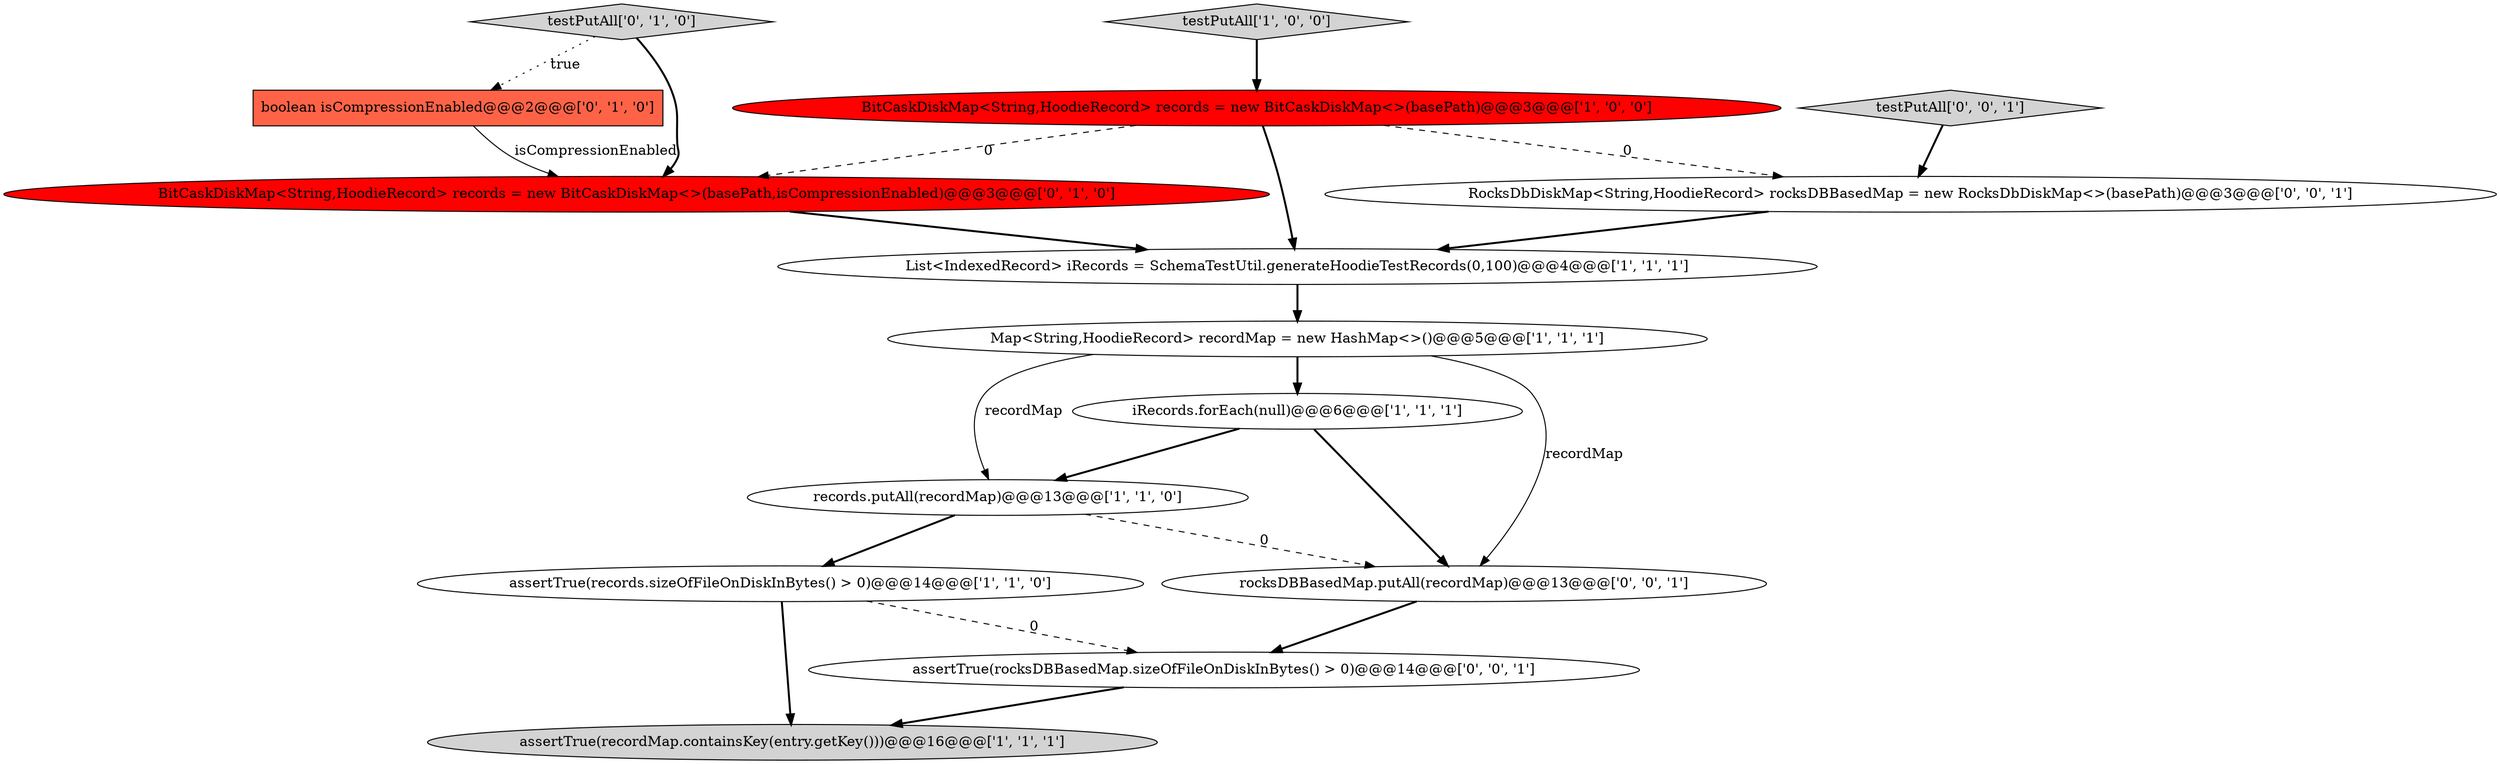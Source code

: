 digraph {
13 [style = filled, label = "RocksDbDiskMap<String,HoodieRecord> rocksDBBasedMap = new RocksDbDiskMap<>(basePath)@@@3@@@['0', '0', '1']", fillcolor = white, shape = ellipse image = "AAA0AAABBB3BBB"];
12 [style = filled, label = "assertTrue(rocksDBBasedMap.sizeOfFileOnDiskInBytes() > 0)@@@14@@@['0', '0', '1']", fillcolor = white, shape = ellipse image = "AAA0AAABBB3BBB"];
5 [style = filled, label = "List<IndexedRecord> iRecords = SchemaTestUtil.generateHoodieTestRecords(0,100)@@@4@@@['1', '1', '1']", fillcolor = white, shape = ellipse image = "AAA0AAABBB1BBB"];
2 [style = filled, label = "assertTrue(recordMap.containsKey(entry.getKey()))@@@16@@@['1', '1', '1']", fillcolor = lightgray, shape = ellipse image = "AAA0AAABBB1BBB"];
0 [style = filled, label = "records.putAll(recordMap)@@@13@@@['1', '1', '0']", fillcolor = white, shape = ellipse image = "AAA0AAABBB1BBB"];
1 [style = filled, label = "BitCaskDiskMap<String,HoodieRecord> records = new BitCaskDiskMap<>(basePath)@@@3@@@['1', '0', '0']", fillcolor = red, shape = ellipse image = "AAA1AAABBB1BBB"];
8 [style = filled, label = "boolean isCompressionEnabled@@@2@@@['0', '1', '0']", fillcolor = tomato, shape = box image = "AAA1AAABBB2BBB"];
3 [style = filled, label = "iRecords.forEach(null)@@@6@@@['1', '1', '1']", fillcolor = white, shape = ellipse image = "AAA0AAABBB1BBB"];
14 [style = filled, label = "rocksDBBasedMap.putAll(recordMap)@@@13@@@['0', '0', '1']", fillcolor = white, shape = ellipse image = "AAA0AAABBB3BBB"];
4 [style = filled, label = "testPutAll['1', '0', '0']", fillcolor = lightgray, shape = diamond image = "AAA0AAABBB1BBB"];
7 [style = filled, label = "assertTrue(records.sizeOfFileOnDiskInBytes() > 0)@@@14@@@['1', '1', '0']", fillcolor = white, shape = ellipse image = "AAA0AAABBB1BBB"];
10 [style = filled, label = "BitCaskDiskMap<String,HoodieRecord> records = new BitCaskDiskMap<>(basePath,isCompressionEnabled)@@@3@@@['0', '1', '0']", fillcolor = red, shape = ellipse image = "AAA1AAABBB2BBB"];
11 [style = filled, label = "testPutAll['0', '0', '1']", fillcolor = lightgray, shape = diamond image = "AAA0AAABBB3BBB"];
6 [style = filled, label = "Map<String,HoodieRecord> recordMap = new HashMap<>()@@@5@@@['1', '1', '1']", fillcolor = white, shape = ellipse image = "AAA0AAABBB1BBB"];
9 [style = filled, label = "testPutAll['0', '1', '0']", fillcolor = lightgray, shape = diamond image = "AAA0AAABBB2BBB"];
1->5 [style = bold, label=""];
6->3 [style = bold, label=""];
6->0 [style = solid, label="recordMap"];
3->14 [style = bold, label=""];
1->10 [style = dashed, label="0"];
9->10 [style = bold, label=""];
3->0 [style = bold, label=""];
0->7 [style = bold, label=""];
9->8 [style = dotted, label="true"];
1->13 [style = dashed, label="0"];
0->14 [style = dashed, label="0"];
12->2 [style = bold, label=""];
6->14 [style = solid, label="recordMap"];
10->5 [style = bold, label=""];
5->6 [style = bold, label=""];
7->2 [style = bold, label=""];
14->12 [style = bold, label=""];
11->13 [style = bold, label=""];
13->5 [style = bold, label=""];
7->12 [style = dashed, label="0"];
4->1 [style = bold, label=""];
8->10 [style = solid, label="isCompressionEnabled"];
}
